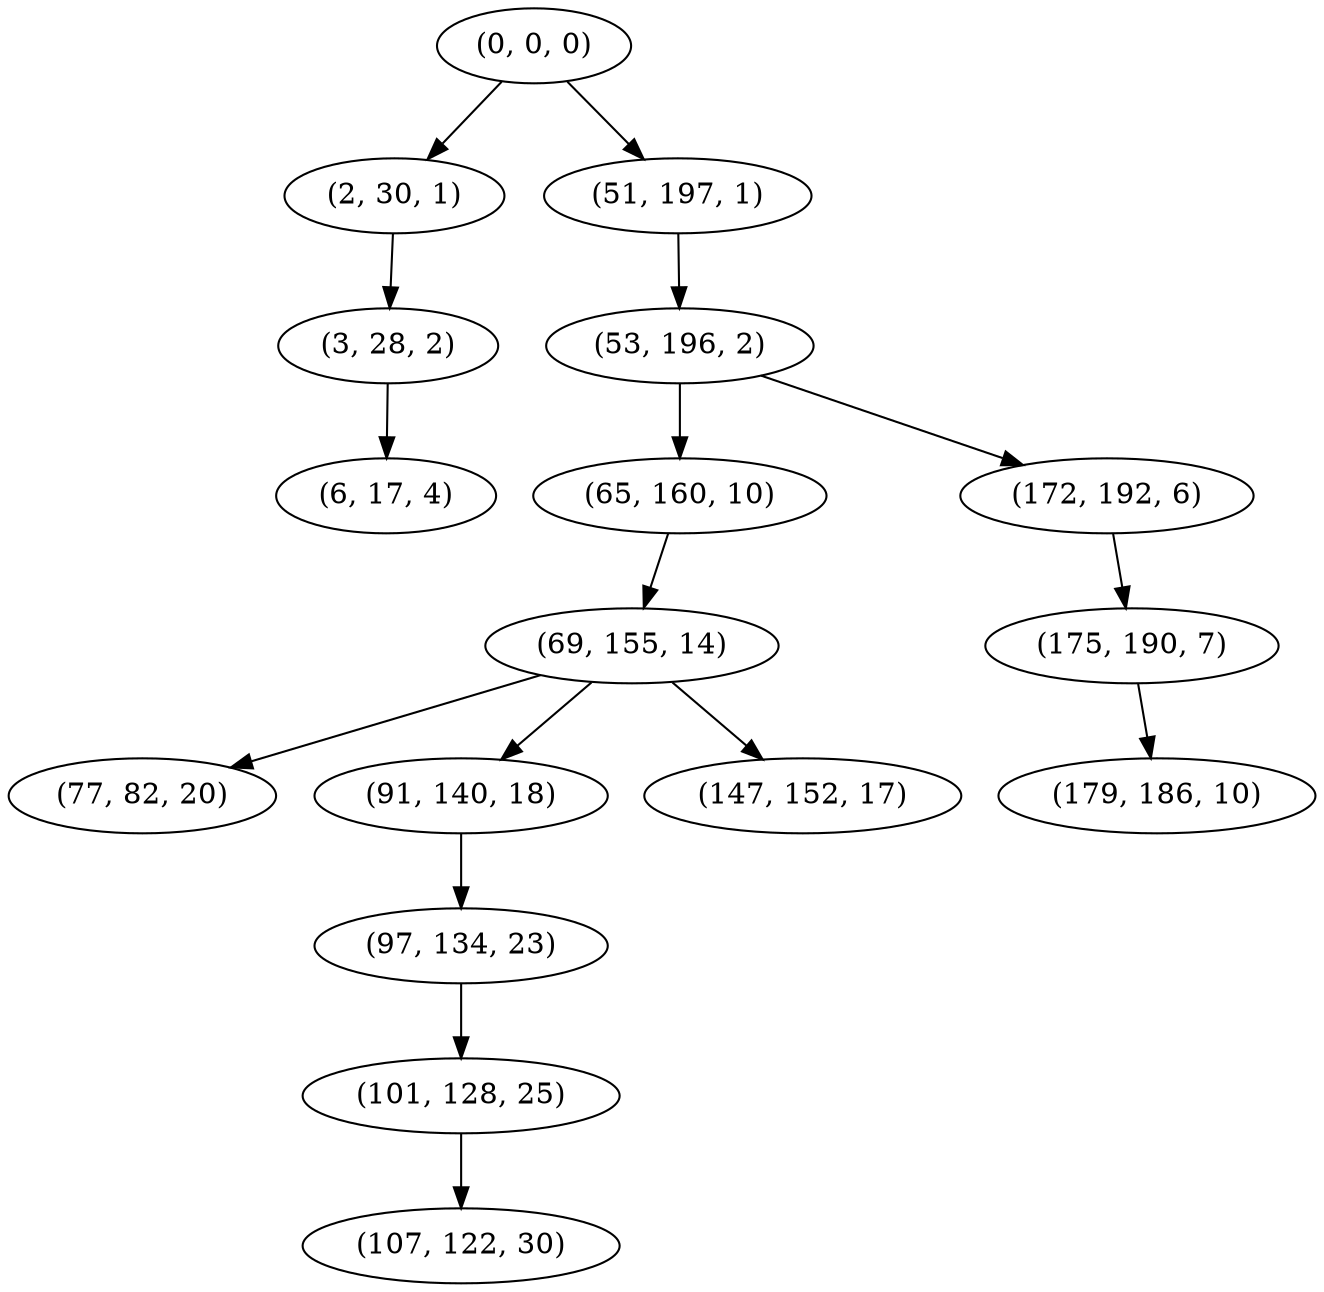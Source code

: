 digraph tree {
    "(0, 0, 0)";
    "(2, 30, 1)";
    "(3, 28, 2)";
    "(6, 17, 4)";
    "(51, 197, 1)";
    "(53, 196, 2)";
    "(65, 160, 10)";
    "(69, 155, 14)";
    "(77, 82, 20)";
    "(91, 140, 18)";
    "(97, 134, 23)";
    "(101, 128, 25)";
    "(107, 122, 30)";
    "(147, 152, 17)";
    "(172, 192, 6)";
    "(175, 190, 7)";
    "(179, 186, 10)";
    "(0, 0, 0)" -> "(2, 30, 1)";
    "(0, 0, 0)" -> "(51, 197, 1)";
    "(2, 30, 1)" -> "(3, 28, 2)";
    "(3, 28, 2)" -> "(6, 17, 4)";
    "(51, 197, 1)" -> "(53, 196, 2)";
    "(53, 196, 2)" -> "(65, 160, 10)";
    "(53, 196, 2)" -> "(172, 192, 6)";
    "(65, 160, 10)" -> "(69, 155, 14)";
    "(69, 155, 14)" -> "(77, 82, 20)";
    "(69, 155, 14)" -> "(91, 140, 18)";
    "(69, 155, 14)" -> "(147, 152, 17)";
    "(91, 140, 18)" -> "(97, 134, 23)";
    "(97, 134, 23)" -> "(101, 128, 25)";
    "(101, 128, 25)" -> "(107, 122, 30)";
    "(172, 192, 6)" -> "(175, 190, 7)";
    "(175, 190, 7)" -> "(179, 186, 10)";
}
